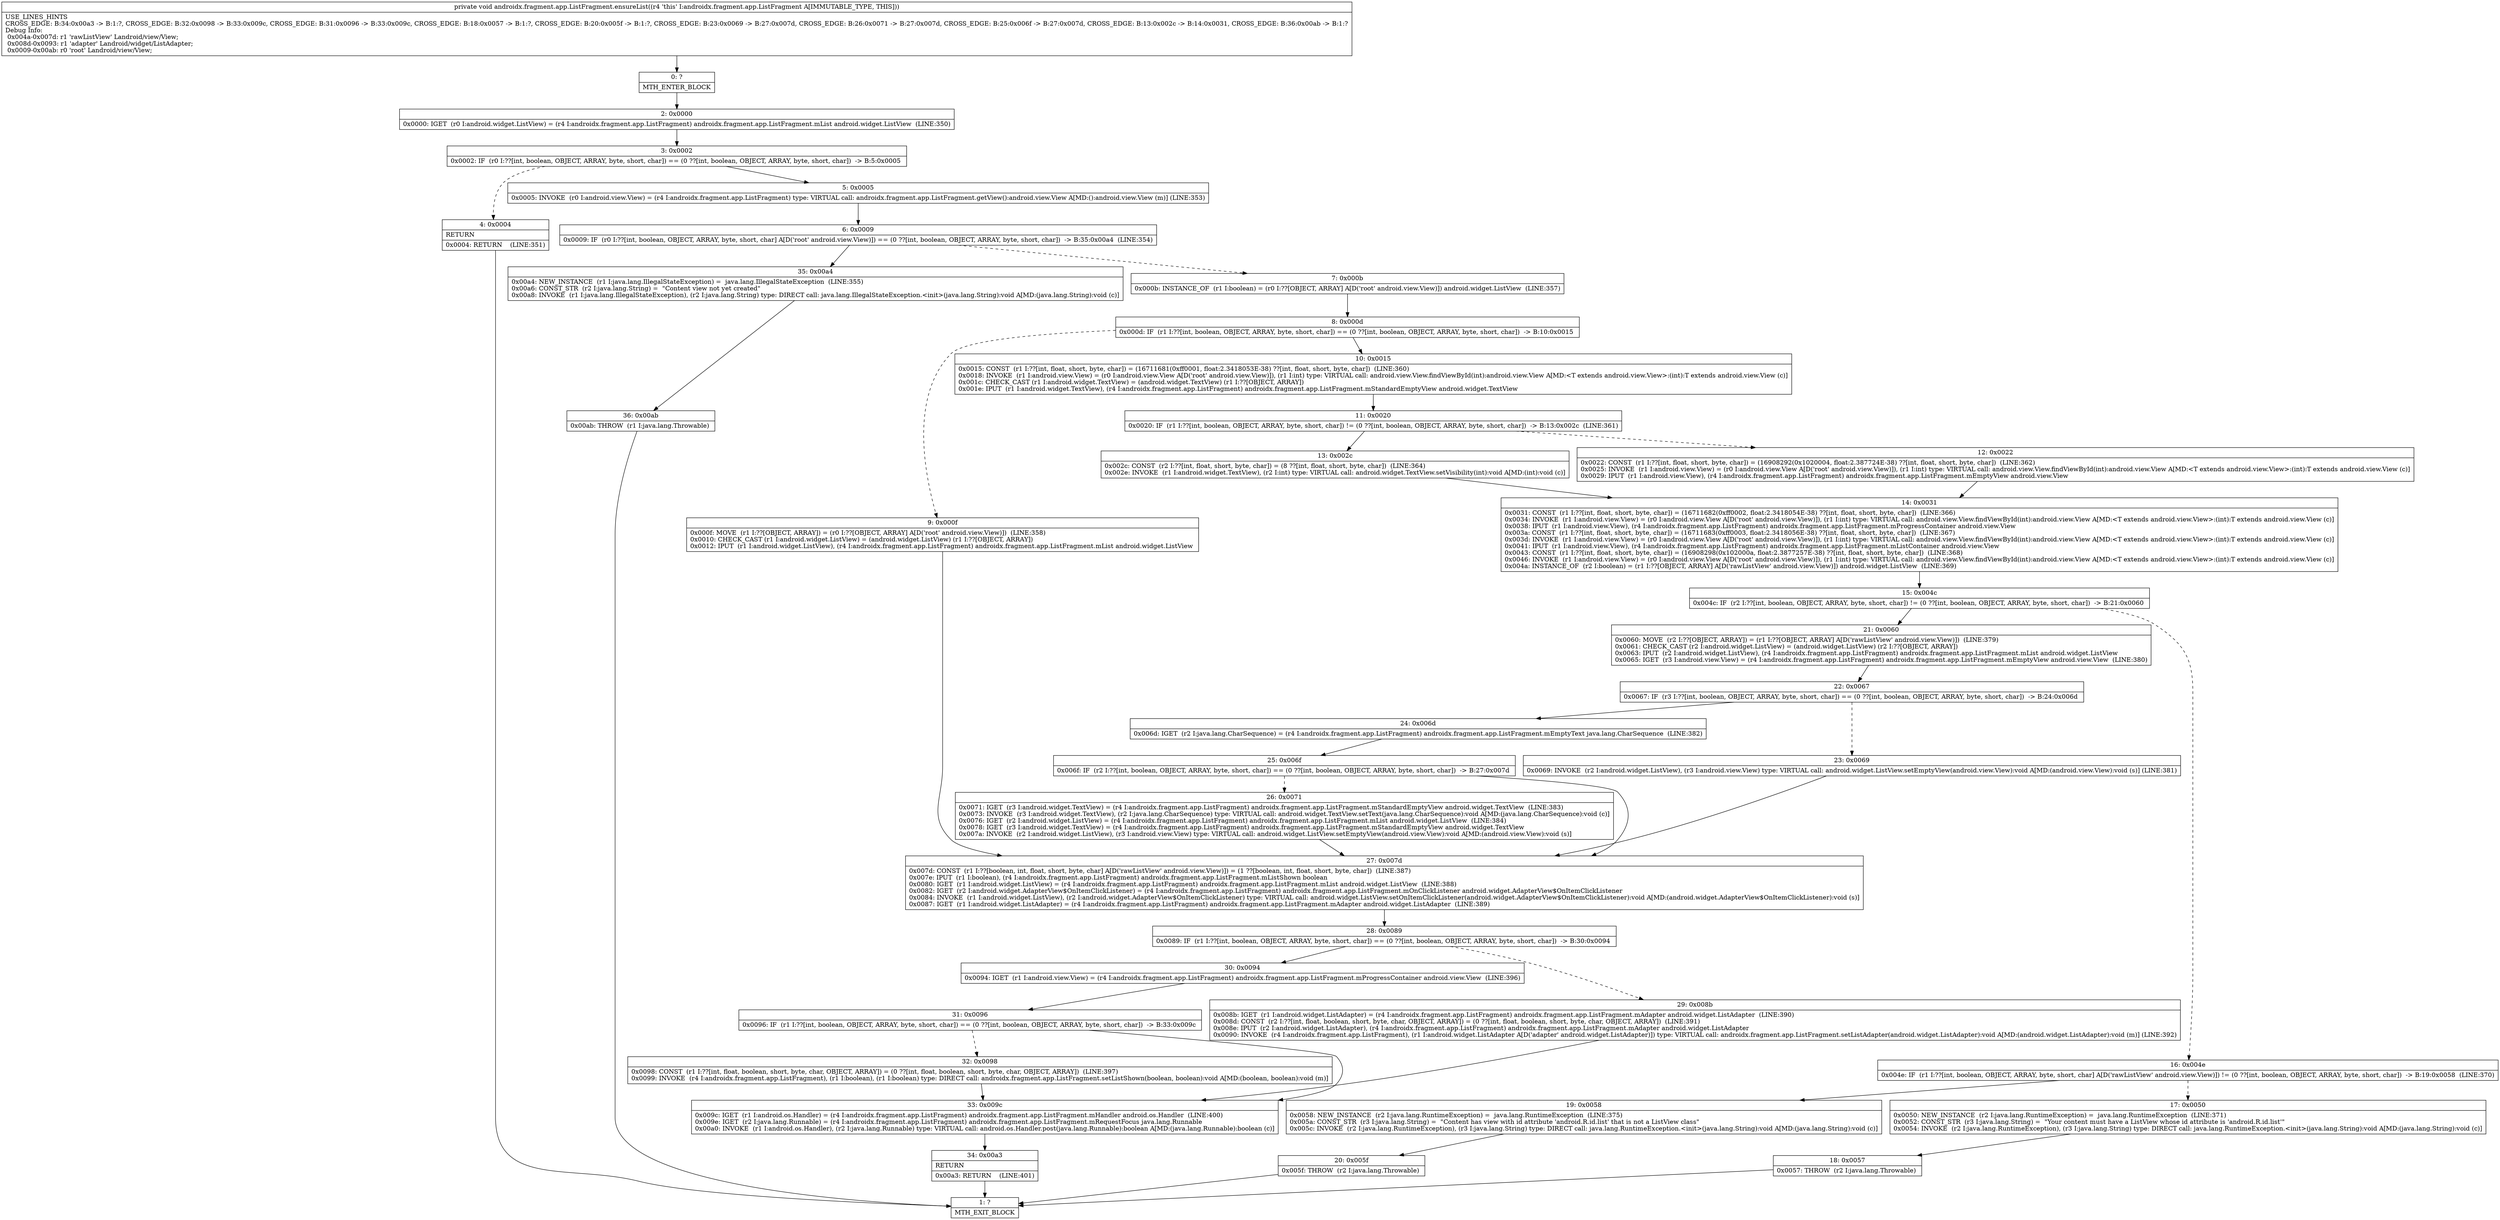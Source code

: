 digraph "CFG forandroidx.fragment.app.ListFragment.ensureList()V" {
Node_0 [shape=record,label="{0\:\ ?|MTH_ENTER_BLOCK\l}"];
Node_2 [shape=record,label="{2\:\ 0x0000|0x0000: IGET  (r0 I:android.widget.ListView) = (r4 I:androidx.fragment.app.ListFragment) androidx.fragment.app.ListFragment.mList android.widget.ListView  (LINE:350)\l}"];
Node_3 [shape=record,label="{3\:\ 0x0002|0x0002: IF  (r0 I:??[int, boolean, OBJECT, ARRAY, byte, short, char]) == (0 ??[int, boolean, OBJECT, ARRAY, byte, short, char])  \-\> B:5:0x0005 \l}"];
Node_4 [shape=record,label="{4\:\ 0x0004|RETURN\l|0x0004: RETURN    (LINE:351)\l}"];
Node_1 [shape=record,label="{1\:\ ?|MTH_EXIT_BLOCK\l}"];
Node_5 [shape=record,label="{5\:\ 0x0005|0x0005: INVOKE  (r0 I:android.view.View) = (r4 I:androidx.fragment.app.ListFragment) type: VIRTUAL call: androidx.fragment.app.ListFragment.getView():android.view.View A[MD:():android.view.View (m)] (LINE:353)\l}"];
Node_6 [shape=record,label="{6\:\ 0x0009|0x0009: IF  (r0 I:??[int, boolean, OBJECT, ARRAY, byte, short, char] A[D('root' android.view.View)]) == (0 ??[int, boolean, OBJECT, ARRAY, byte, short, char])  \-\> B:35:0x00a4  (LINE:354)\l}"];
Node_7 [shape=record,label="{7\:\ 0x000b|0x000b: INSTANCE_OF  (r1 I:boolean) = (r0 I:??[OBJECT, ARRAY] A[D('root' android.view.View)]) android.widget.ListView  (LINE:357)\l}"];
Node_8 [shape=record,label="{8\:\ 0x000d|0x000d: IF  (r1 I:??[int, boolean, OBJECT, ARRAY, byte, short, char]) == (0 ??[int, boolean, OBJECT, ARRAY, byte, short, char])  \-\> B:10:0x0015 \l}"];
Node_9 [shape=record,label="{9\:\ 0x000f|0x000f: MOVE  (r1 I:??[OBJECT, ARRAY]) = (r0 I:??[OBJECT, ARRAY] A[D('root' android.view.View)])  (LINE:358)\l0x0010: CHECK_CAST (r1 I:android.widget.ListView) = (android.widget.ListView) (r1 I:??[OBJECT, ARRAY]) \l0x0012: IPUT  (r1 I:android.widget.ListView), (r4 I:androidx.fragment.app.ListFragment) androidx.fragment.app.ListFragment.mList android.widget.ListView \l}"];
Node_27 [shape=record,label="{27\:\ 0x007d|0x007d: CONST  (r1 I:??[boolean, int, float, short, byte, char] A[D('rawListView' android.view.View)]) = (1 ??[boolean, int, float, short, byte, char])  (LINE:387)\l0x007e: IPUT  (r1 I:boolean), (r4 I:androidx.fragment.app.ListFragment) androidx.fragment.app.ListFragment.mListShown boolean \l0x0080: IGET  (r1 I:android.widget.ListView) = (r4 I:androidx.fragment.app.ListFragment) androidx.fragment.app.ListFragment.mList android.widget.ListView  (LINE:388)\l0x0082: IGET  (r2 I:android.widget.AdapterView$OnItemClickListener) = (r4 I:androidx.fragment.app.ListFragment) androidx.fragment.app.ListFragment.mOnClickListener android.widget.AdapterView$OnItemClickListener \l0x0084: INVOKE  (r1 I:android.widget.ListView), (r2 I:android.widget.AdapterView$OnItemClickListener) type: VIRTUAL call: android.widget.ListView.setOnItemClickListener(android.widget.AdapterView$OnItemClickListener):void A[MD:(android.widget.AdapterView$OnItemClickListener):void (s)]\l0x0087: IGET  (r1 I:android.widget.ListAdapter) = (r4 I:androidx.fragment.app.ListFragment) androidx.fragment.app.ListFragment.mAdapter android.widget.ListAdapter  (LINE:389)\l}"];
Node_28 [shape=record,label="{28\:\ 0x0089|0x0089: IF  (r1 I:??[int, boolean, OBJECT, ARRAY, byte, short, char]) == (0 ??[int, boolean, OBJECT, ARRAY, byte, short, char])  \-\> B:30:0x0094 \l}"];
Node_29 [shape=record,label="{29\:\ 0x008b|0x008b: IGET  (r1 I:android.widget.ListAdapter) = (r4 I:androidx.fragment.app.ListFragment) androidx.fragment.app.ListFragment.mAdapter android.widget.ListAdapter  (LINE:390)\l0x008d: CONST  (r2 I:??[int, float, boolean, short, byte, char, OBJECT, ARRAY]) = (0 ??[int, float, boolean, short, byte, char, OBJECT, ARRAY])  (LINE:391)\l0x008e: IPUT  (r2 I:android.widget.ListAdapter), (r4 I:androidx.fragment.app.ListFragment) androidx.fragment.app.ListFragment.mAdapter android.widget.ListAdapter \l0x0090: INVOKE  (r4 I:androidx.fragment.app.ListFragment), (r1 I:android.widget.ListAdapter A[D('adapter' android.widget.ListAdapter)]) type: VIRTUAL call: androidx.fragment.app.ListFragment.setListAdapter(android.widget.ListAdapter):void A[MD:(android.widget.ListAdapter):void (m)] (LINE:392)\l}"];
Node_33 [shape=record,label="{33\:\ 0x009c|0x009c: IGET  (r1 I:android.os.Handler) = (r4 I:androidx.fragment.app.ListFragment) androidx.fragment.app.ListFragment.mHandler android.os.Handler  (LINE:400)\l0x009e: IGET  (r2 I:java.lang.Runnable) = (r4 I:androidx.fragment.app.ListFragment) androidx.fragment.app.ListFragment.mRequestFocus java.lang.Runnable \l0x00a0: INVOKE  (r1 I:android.os.Handler), (r2 I:java.lang.Runnable) type: VIRTUAL call: android.os.Handler.post(java.lang.Runnable):boolean A[MD:(java.lang.Runnable):boolean (c)]\l}"];
Node_34 [shape=record,label="{34\:\ 0x00a3|RETURN\l|0x00a3: RETURN    (LINE:401)\l}"];
Node_30 [shape=record,label="{30\:\ 0x0094|0x0094: IGET  (r1 I:android.view.View) = (r4 I:androidx.fragment.app.ListFragment) androidx.fragment.app.ListFragment.mProgressContainer android.view.View  (LINE:396)\l}"];
Node_31 [shape=record,label="{31\:\ 0x0096|0x0096: IF  (r1 I:??[int, boolean, OBJECT, ARRAY, byte, short, char]) == (0 ??[int, boolean, OBJECT, ARRAY, byte, short, char])  \-\> B:33:0x009c \l}"];
Node_32 [shape=record,label="{32\:\ 0x0098|0x0098: CONST  (r1 I:??[int, float, boolean, short, byte, char, OBJECT, ARRAY]) = (0 ??[int, float, boolean, short, byte, char, OBJECT, ARRAY])  (LINE:397)\l0x0099: INVOKE  (r4 I:androidx.fragment.app.ListFragment), (r1 I:boolean), (r1 I:boolean) type: DIRECT call: androidx.fragment.app.ListFragment.setListShown(boolean, boolean):void A[MD:(boolean, boolean):void (m)]\l}"];
Node_10 [shape=record,label="{10\:\ 0x0015|0x0015: CONST  (r1 I:??[int, float, short, byte, char]) = (16711681(0xff0001, float:2.3418053E\-38) ??[int, float, short, byte, char])  (LINE:360)\l0x0018: INVOKE  (r1 I:android.view.View) = (r0 I:android.view.View A[D('root' android.view.View)]), (r1 I:int) type: VIRTUAL call: android.view.View.findViewById(int):android.view.View A[MD:\<T extends android.view.View\>:(int):T extends android.view.View (c)]\l0x001c: CHECK_CAST (r1 I:android.widget.TextView) = (android.widget.TextView) (r1 I:??[OBJECT, ARRAY]) \l0x001e: IPUT  (r1 I:android.widget.TextView), (r4 I:androidx.fragment.app.ListFragment) androidx.fragment.app.ListFragment.mStandardEmptyView android.widget.TextView \l}"];
Node_11 [shape=record,label="{11\:\ 0x0020|0x0020: IF  (r1 I:??[int, boolean, OBJECT, ARRAY, byte, short, char]) != (0 ??[int, boolean, OBJECT, ARRAY, byte, short, char])  \-\> B:13:0x002c  (LINE:361)\l}"];
Node_12 [shape=record,label="{12\:\ 0x0022|0x0022: CONST  (r1 I:??[int, float, short, byte, char]) = (16908292(0x1020004, float:2.387724E\-38) ??[int, float, short, byte, char])  (LINE:362)\l0x0025: INVOKE  (r1 I:android.view.View) = (r0 I:android.view.View A[D('root' android.view.View)]), (r1 I:int) type: VIRTUAL call: android.view.View.findViewById(int):android.view.View A[MD:\<T extends android.view.View\>:(int):T extends android.view.View (c)]\l0x0029: IPUT  (r1 I:android.view.View), (r4 I:androidx.fragment.app.ListFragment) androidx.fragment.app.ListFragment.mEmptyView android.view.View \l}"];
Node_14 [shape=record,label="{14\:\ 0x0031|0x0031: CONST  (r1 I:??[int, float, short, byte, char]) = (16711682(0xff0002, float:2.3418054E\-38) ??[int, float, short, byte, char])  (LINE:366)\l0x0034: INVOKE  (r1 I:android.view.View) = (r0 I:android.view.View A[D('root' android.view.View)]), (r1 I:int) type: VIRTUAL call: android.view.View.findViewById(int):android.view.View A[MD:\<T extends android.view.View\>:(int):T extends android.view.View (c)]\l0x0038: IPUT  (r1 I:android.view.View), (r4 I:androidx.fragment.app.ListFragment) androidx.fragment.app.ListFragment.mProgressContainer android.view.View \l0x003a: CONST  (r1 I:??[int, float, short, byte, char]) = (16711683(0xff0003, float:2.3418056E\-38) ??[int, float, short, byte, char])  (LINE:367)\l0x003d: INVOKE  (r1 I:android.view.View) = (r0 I:android.view.View A[D('root' android.view.View)]), (r1 I:int) type: VIRTUAL call: android.view.View.findViewById(int):android.view.View A[MD:\<T extends android.view.View\>:(int):T extends android.view.View (c)]\l0x0041: IPUT  (r1 I:android.view.View), (r4 I:androidx.fragment.app.ListFragment) androidx.fragment.app.ListFragment.mListContainer android.view.View \l0x0043: CONST  (r1 I:??[int, float, short, byte, char]) = (16908298(0x102000a, float:2.3877257E\-38) ??[int, float, short, byte, char])  (LINE:368)\l0x0046: INVOKE  (r1 I:android.view.View) = (r0 I:android.view.View A[D('root' android.view.View)]), (r1 I:int) type: VIRTUAL call: android.view.View.findViewById(int):android.view.View A[MD:\<T extends android.view.View\>:(int):T extends android.view.View (c)]\l0x004a: INSTANCE_OF  (r2 I:boolean) = (r1 I:??[OBJECT, ARRAY] A[D('rawListView' android.view.View)]) android.widget.ListView  (LINE:369)\l}"];
Node_15 [shape=record,label="{15\:\ 0x004c|0x004c: IF  (r2 I:??[int, boolean, OBJECT, ARRAY, byte, short, char]) != (0 ??[int, boolean, OBJECT, ARRAY, byte, short, char])  \-\> B:21:0x0060 \l}"];
Node_16 [shape=record,label="{16\:\ 0x004e|0x004e: IF  (r1 I:??[int, boolean, OBJECT, ARRAY, byte, short, char] A[D('rawListView' android.view.View)]) != (0 ??[int, boolean, OBJECT, ARRAY, byte, short, char])  \-\> B:19:0x0058  (LINE:370)\l}"];
Node_17 [shape=record,label="{17\:\ 0x0050|0x0050: NEW_INSTANCE  (r2 I:java.lang.RuntimeException) =  java.lang.RuntimeException  (LINE:371)\l0x0052: CONST_STR  (r3 I:java.lang.String) =  \"Your content must have a ListView whose id attribute is 'android.R.id.list'\" \l0x0054: INVOKE  (r2 I:java.lang.RuntimeException), (r3 I:java.lang.String) type: DIRECT call: java.lang.RuntimeException.\<init\>(java.lang.String):void A[MD:(java.lang.String):void (c)]\l}"];
Node_18 [shape=record,label="{18\:\ 0x0057|0x0057: THROW  (r2 I:java.lang.Throwable) \l}"];
Node_19 [shape=record,label="{19\:\ 0x0058|0x0058: NEW_INSTANCE  (r2 I:java.lang.RuntimeException) =  java.lang.RuntimeException  (LINE:375)\l0x005a: CONST_STR  (r3 I:java.lang.String) =  \"Content has view with id attribute 'android.R.id.list' that is not a ListView class\" \l0x005c: INVOKE  (r2 I:java.lang.RuntimeException), (r3 I:java.lang.String) type: DIRECT call: java.lang.RuntimeException.\<init\>(java.lang.String):void A[MD:(java.lang.String):void (c)]\l}"];
Node_20 [shape=record,label="{20\:\ 0x005f|0x005f: THROW  (r2 I:java.lang.Throwable) \l}"];
Node_21 [shape=record,label="{21\:\ 0x0060|0x0060: MOVE  (r2 I:??[OBJECT, ARRAY]) = (r1 I:??[OBJECT, ARRAY] A[D('rawListView' android.view.View)])  (LINE:379)\l0x0061: CHECK_CAST (r2 I:android.widget.ListView) = (android.widget.ListView) (r2 I:??[OBJECT, ARRAY]) \l0x0063: IPUT  (r2 I:android.widget.ListView), (r4 I:androidx.fragment.app.ListFragment) androidx.fragment.app.ListFragment.mList android.widget.ListView \l0x0065: IGET  (r3 I:android.view.View) = (r4 I:androidx.fragment.app.ListFragment) androidx.fragment.app.ListFragment.mEmptyView android.view.View  (LINE:380)\l}"];
Node_22 [shape=record,label="{22\:\ 0x0067|0x0067: IF  (r3 I:??[int, boolean, OBJECT, ARRAY, byte, short, char]) == (0 ??[int, boolean, OBJECT, ARRAY, byte, short, char])  \-\> B:24:0x006d \l}"];
Node_23 [shape=record,label="{23\:\ 0x0069|0x0069: INVOKE  (r2 I:android.widget.ListView), (r3 I:android.view.View) type: VIRTUAL call: android.widget.ListView.setEmptyView(android.view.View):void A[MD:(android.view.View):void (s)] (LINE:381)\l}"];
Node_24 [shape=record,label="{24\:\ 0x006d|0x006d: IGET  (r2 I:java.lang.CharSequence) = (r4 I:androidx.fragment.app.ListFragment) androidx.fragment.app.ListFragment.mEmptyText java.lang.CharSequence  (LINE:382)\l}"];
Node_25 [shape=record,label="{25\:\ 0x006f|0x006f: IF  (r2 I:??[int, boolean, OBJECT, ARRAY, byte, short, char]) == (0 ??[int, boolean, OBJECT, ARRAY, byte, short, char])  \-\> B:27:0x007d \l}"];
Node_26 [shape=record,label="{26\:\ 0x0071|0x0071: IGET  (r3 I:android.widget.TextView) = (r4 I:androidx.fragment.app.ListFragment) androidx.fragment.app.ListFragment.mStandardEmptyView android.widget.TextView  (LINE:383)\l0x0073: INVOKE  (r3 I:android.widget.TextView), (r2 I:java.lang.CharSequence) type: VIRTUAL call: android.widget.TextView.setText(java.lang.CharSequence):void A[MD:(java.lang.CharSequence):void (c)]\l0x0076: IGET  (r2 I:android.widget.ListView) = (r4 I:androidx.fragment.app.ListFragment) androidx.fragment.app.ListFragment.mList android.widget.ListView  (LINE:384)\l0x0078: IGET  (r3 I:android.widget.TextView) = (r4 I:androidx.fragment.app.ListFragment) androidx.fragment.app.ListFragment.mStandardEmptyView android.widget.TextView \l0x007a: INVOKE  (r2 I:android.widget.ListView), (r3 I:android.view.View) type: VIRTUAL call: android.widget.ListView.setEmptyView(android.view.View):void A[MD:(android.view.View):void (s)]\l}"];
Node_13 [shape=record,label="{13\:\ 0x002c|0x002c: CONST  (r2 I:??[int, float, short, byte, char]) = (8 ??[int, float, short, byte, char])  (LINE:364)\l0x002e: INVOKE  (r1 I:android.widget.TextView), (r2 I:int) type: VIRTUAL call: android.widget.TextView.setVisibility(int):void A[MD:(int):void (c)]\l}"];
Node_35 [shape=record,label="{35\:\ 0x00a4|0x00a4: NEW_INSTANCE  (r1 I:java.lang.IllegalStateException) =  java.lang.IllegalStateException  (LINE:355)\l0x00a6: CONST_STR  (r2 I:java.lang.String) =  \"Content view not yet created\" \l0x00a8: INVOKE  (r1 I:java.lang.IllegalStateException), (r2 I:java.lang.String) type: DIRECT call: java.lang.IllegalStateException.\<init\>(java.lang.String):void A[MD:(java.lang.String):void (c)]\l}"];
Node_36 [shape=record,label="{36\:\ 0x00ab|0x00ab: THROW  (r1 I:java.lang.Throwable) \l}"];
MethodNode[shape=record,label="{private void androidx.fragment.app.ListFragment.ensureList((r4 'this' I:androidx.fragment.app.ListFragment A[IMMUTABLE_TYPE, THIS]))  | USE_LINES_HINTS\lCROSS_EDGE: B:34:0x00a3 \-\> B:1:?, CROSS_EDGE: B:32:0x0098 \-\> B:33:0x009c, CROSS_EDGE: B:31:0x0096 \-\> B:33:0x009c, CROSS_EDGE: B:18:0x0057 \-\> B:1:?, CROSS_EDGE: B:20:0x005f \-\> B:1:?, CROSS_EDGE: B:23:0x0069 \-\> B:27:0x007d, CROSS_EDGE: B:26:0x0071 \-\> B:27:0x007d, CROSS_EDGE: B:25:0x006f \-\> B:27:0x007d, CROSS_EDGE: B:13:0x002c \-\> B:14:0x0031, CROSS_EDGE: B:36:0x00ab \-\> B:1:?\lDebug Info:\l  0x004a\-0x007d: r1 'rawListView' Landroid\/view\/View;\l  0x008d\-0x0093: r1 'adapter' Landroid\/widget\/ListAdapter;\l  0x0009\-0x00ab: r0 'root' Landroid\/view\/View;\l}"];
MethodNode -> Node_0;Node_0 -> Node_2;
Node_2 -> Node_3;
Node_3 -> Node_4[style=dashed];
Node_3 -> Node_5;
Node_4 -> Node_1;
Node_5 -> Node_6;
Node_6 -> Node_7[style=dashed];
Node_6 -> Node_35;
Node_7 -> Node_8;
Node_8 -> Node_9[style=dashed];
Node_8 -> Node_10;
Node_9 -> Node_27;
Node_27 -> Node_28;
Node_28 -> Node_29[style=dashed];
Node_28 -> Node_30;
Node_29 -> Node_33;
Node_33 -> Node_34;
Node_34 -> Node_1;
Node_30 -> Node_31;
Node_31 -> Node_32[style=dashed];
Node_31 -> Node_33;
Node_32 -> Node_33;
Node_10 -> Node_11;
Node_11 -> Node_12[style=dashed];
Node_11 -> Node_13;
Node_12 -> Node_14;
Node_14 -> Node_15;
Node_15 -> Node_16[style=dashed];
Node_15 -> Node_21;
Node_16 -> Node_17[style=dashed];
Node_16 -> Node_19;
Node_17 -> Node_18;
Node_18 -> Node_1;
Node_19 -> Node_20;
Node_20 -> Node_1;
Node_21 -> Node_22;
Node_22 -> Node_23[style=dashed];
Node_22 -> Node_24;
Node_23 -> Node_27;
Node_24 -> Node_25;
Node_25 -> Node_26[style=dashed];
Node_25 -> Node_27;
Node_26 -> Node_27;
Node_13 -> Node_14;
Node_35 -> Node_36;
Node_36 -> Node_1;
}

